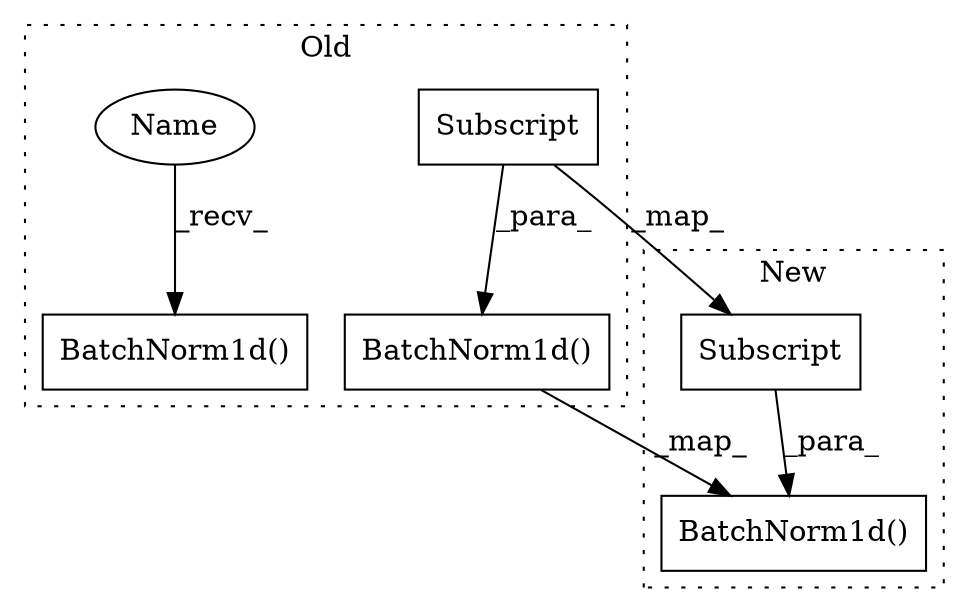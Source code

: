 digraph G {
subgraph cluster0 {
1 [label="BatchNorm1d()" a="75" s="2223,2245" l="15,1" shape="box"];
4 [label="Subscript" a="63" s="2238,0" l="7,0" shape="box"];
5 [label="BatchNorm1d()" a="75" s="2797,2823" l="15,1" shape="box"];
6 [label="Name" a="87" s="2797" l="2" shape="ellipse"];
label = "Old";
style="dotted";
}
subgraph cluster1 {
2 [label="BatchNorm1d()" a="75" s="2201,2223" l="15,1" shape="box"];
3 [label="Subscript" a="63" s="2216,0" l="7,0" shape="box"];
label = "New";
style="dotted";
}
1 -> 2 [label="_map_"];
3 -> 2 [label="_para_"];
4 -> 1 [label="_para_"];
4 -> 3 [label="_map_"];
6 -> 5 [label="_recv_"];
}